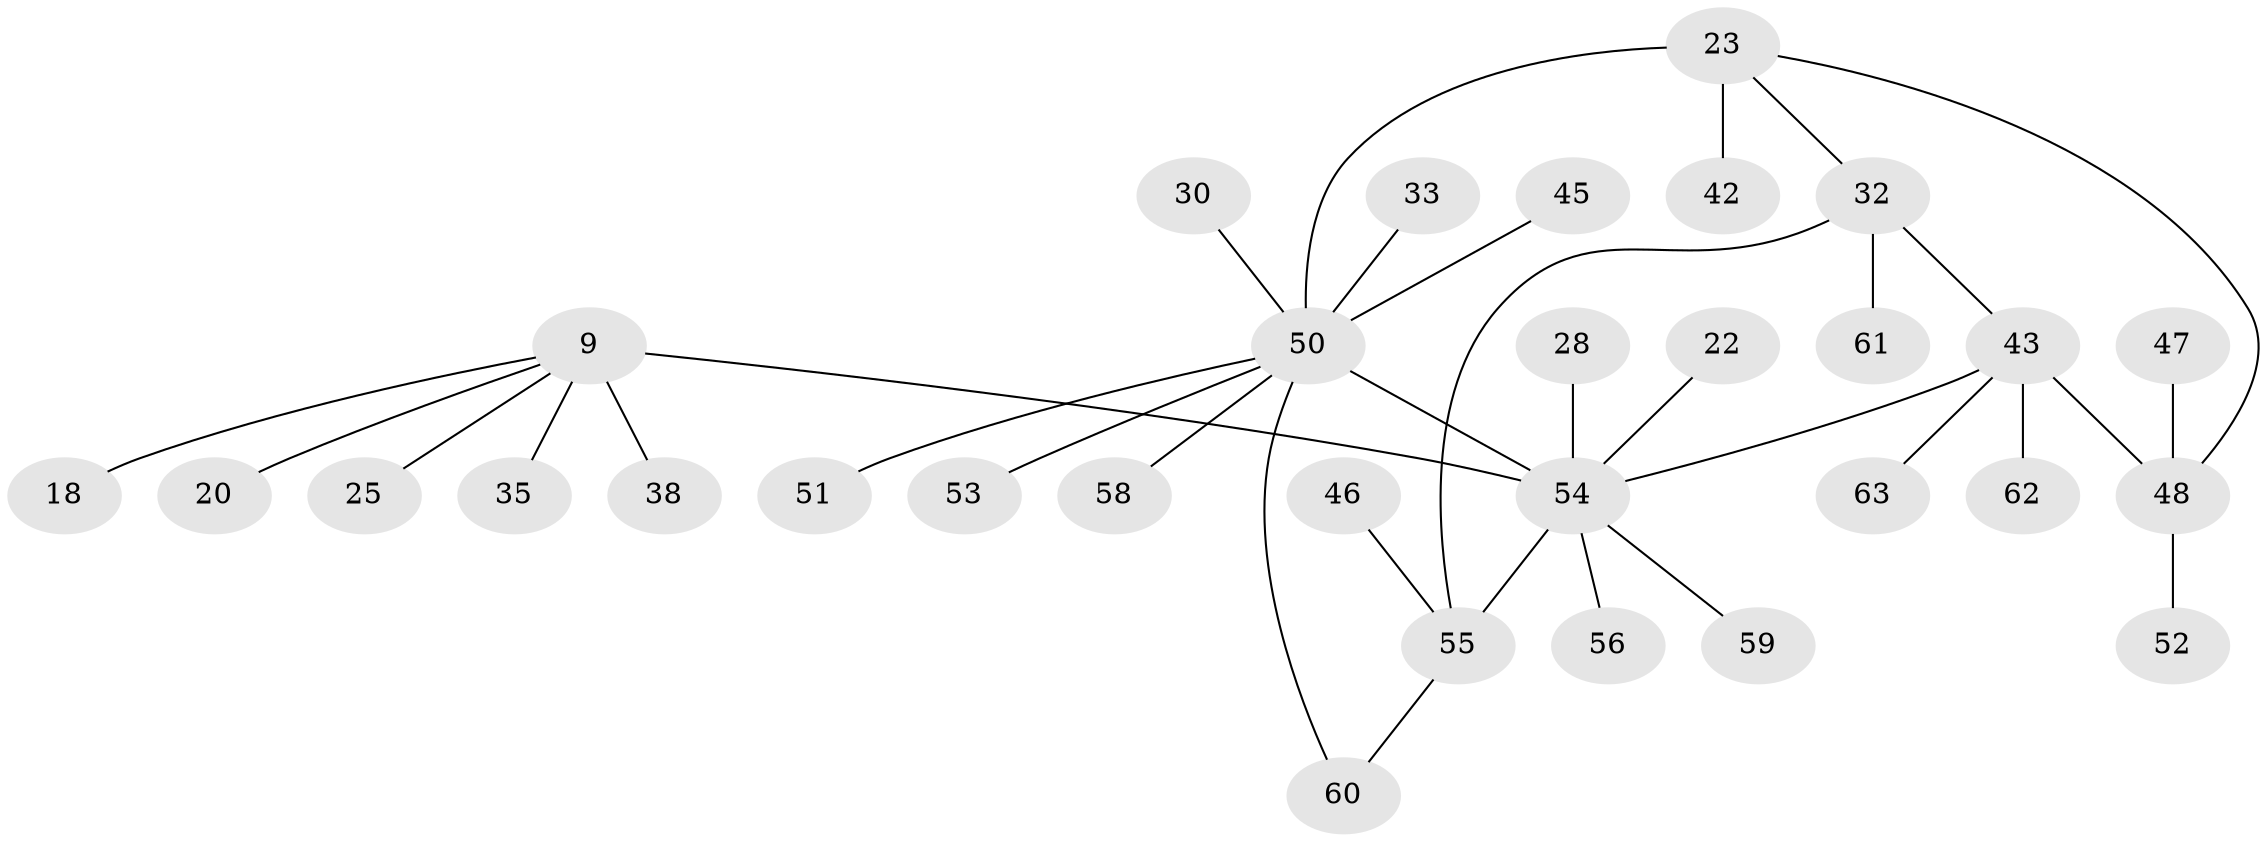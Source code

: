 // original degree distribution, {4: 0.07936507936507936, 6: 0.047619047619047616, 5: 0.047619047619047616, 7: 0.047619047619047616, 8: 0.015873015873015872, 10: 0.015873015873015872, 1: 0.49206349206349204, 2: 0.23809523809523808, 3: 0.015873015873015872}
// Generated by graph-tools (version 1.1) at 2025/55/03/09/25 04:55:37]
// undirected, 31 vertices, 34 edges
graph export_dot {
graph [start="1"]
  node [color=gray90,style=filled];
  9;
  18;
  20;
  22;
  23 [super="+3"];
  25;
  28;
  30;
  32 [super="+6"];
  33 [super="+26"];
  35;
  38;
  42 [super="+29"];
  43 [super="+14"];
  45;
  46;
  47;
  48 [super="+24+15+39"];
  50 [super="+11+41+2"];
  51;
  52 [super="+49"];
  53;
  54 [super="+21+8"];
  55 [super="+36+5"];
  56;
  58 [super="+34"];
  59 [super="+44"];
  60 [super="+31"];
  61 [super="+40"];
  62 [super="+57"];
  63;
  9 -- 18;
  9 -- 20;
  9 -- 25;
  9 -- 35;
  9 -- 38;
  9 -- 54 [weight=3];
  22 -- 54;
  23 -- 48;
  23 -- 50 [weight=2];
  23 -- 42;
  23 -- 32;
  28 -- 54;
  30 -- 50;
  32 -- 55 [weight=2];
  32 -- 43;
  32 -- 61;
  33 -- 50;
  43 -- 63;
  43 -- 62;
  43 -- 54 [weight=3];
  43 -- 48 [weight=2];
  45 -- 50;
  46 -- 55;
  47 -- 48;
  48 -- 52;
  50 -- 51;
  50 -- 53;
  50 -- 58;
  50 -- 60;
  50 -- 54 [weight=4];
  54 -- 55 [weight=3];
  54 -- 56;
  54 -- 59;
  55 -- 60;
}
